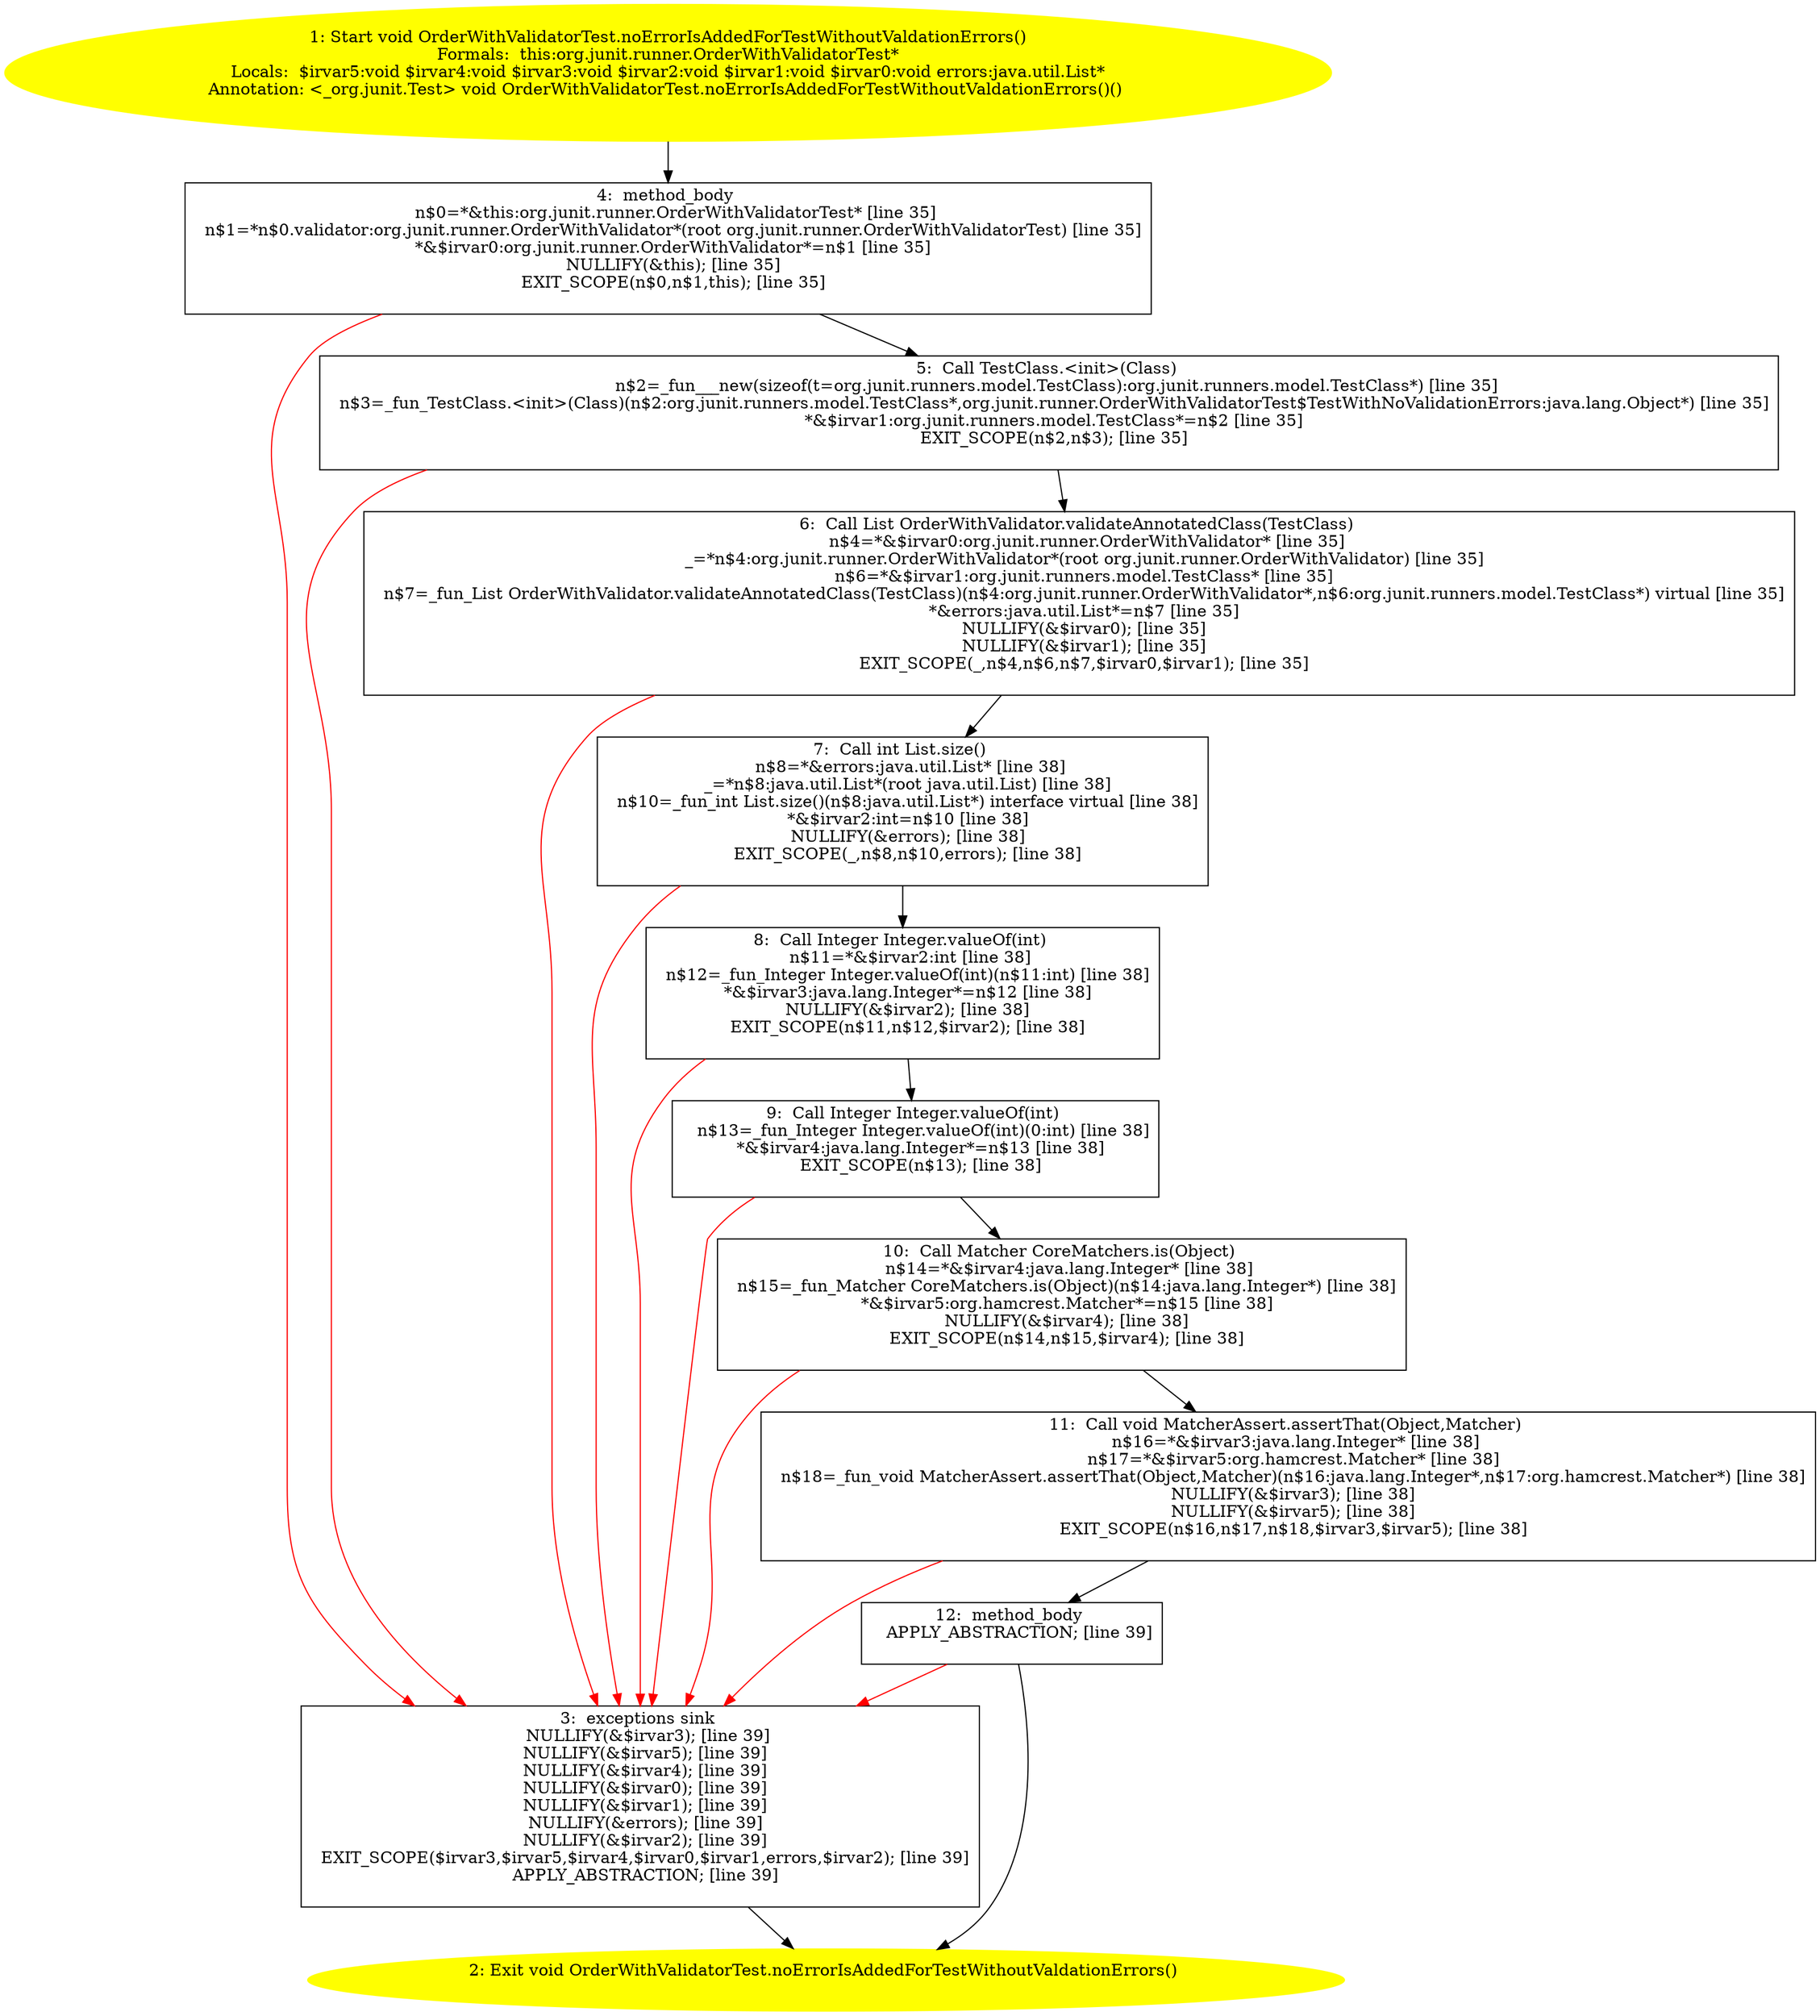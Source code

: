 /* @generated */
digraph cfg {
"org.junit.runner.OrderWithValidatorTest.noErrorIsAddedForTestWithoutValdationErrors():void.4d1431475ef252f5795feefe2426804e_1" [label="1: Start void OrderWithValidatorTest.noErrorIsAddedForTestWithoutValdationErrors()\nFormals:  this:org.junit.runner.OrderWithValidatorTest*\nLocals:  $irvar5:void $irvar4:void $irvar3:void $irvar2:void $irvar1:void $irvar0:void errors:java.util.List*\nAnnotation: <_org.junit.Test> void OrderWithValidatorTest.noErrorIsAddedForTestWithoutValdationErrors()() \n  " color=yellow style=filled]
	

	 "org.junit.runner.OrderWithValidatorTest.noErrorIsAddedForTestWithoutValdationErrors():void.4d1431475ef252f5795feefe2426804e_1" -> "org.junit.runner.OrderWithValidatorTest.noErrorIsAddedForTestWithoutValdationErrors():void.4d1431475ef252f5795feefe2426804e_4" ;
"org.junit.runner.OrderWithValidatorTest.noErrorIsAddedForTestWithoutValdationErrors():void.4d1431475ef252f5795feefe2426804e_2" [label="2: Exit void OrderWithValidatorTest.noErrorIsAddedForTestWithoutValdationErrors() \n  " color=yellow style=filled]
	

"org.junit.runner.OrderWithValidatorTest.noErrorIsAddedForTestWithoutValdationErrors():void.4d1431475ef252f5795feefe2426804e_3" [label="3:  exceptions sink \n   NULLIFY(&$irvar3); [line 39]\n  NULLIFY(&$irvar5); [line 39]\n  NULLIFY(&$irvar4); [line 39]\n  NULLIFY(&$irvar0); [line 39]\n  NULLIFY(&$irvar1); [line 39]\n  NULLIFY(&errors); [line 39]\n  NULLIFY(&$irvar2); [line 39]\n  EXIT_SCOPE($irvar3,$irvar5,$irvar4,$irvar0,$irvar1,errors,$irvar2); [line 39]\n  APPLY_ABSTRACTION; [line 39]\n " shape="box"]
	

	 "org.junit.runner.OrderWithValidatorTest.noErrorIsAddedForTestWithoutValdationErrors():void.4d1431475ef252f5795feefe2426804e_3" -> "org.junit.runner.OrderWithValidatorTest.noErrorIsAddedForTestWithoutValdationErrors():void.4d1431475ef252f5795feefe2426804e_2" ;
"org.junit.runner.OrderWithValidatorTest.noErrorIsAddedForTestWithoutValdationErrors():void.4d1431475ef252f5795feefe2426804e_4" [label="4:  method_body \n   n$0=*&this:org.junit.runner.OrderWithValidatorTest* [line 35]\n  n$1=*n$0.validator:org.junit.runner.OrderWithValidator*(root org.junit.runner.OrderWithValidatorTest) [line 35]\n  *&$irvar0:org.junit.runner.OrderWithValidator*=n$1 [line 35]\n  NULLIFY(&this); [line 35]\n  EXIT_SCOPE(n$0,n$1,this); [line 35]\n " shape="box"]
	

	 "org.junit.runner.OrderWithValidatorTest.noErrorIsAddedForTestWithoutValdationErrors():void.4d1431475ef252f5795feefe2426804e_4" -> "org.junit.runner.OrderWithValidatorTest.noErrorIsAddedForTestWithoutValdationErrors():void.4d1431475ef252f5795feefe2426804e_5" ;
	 "org.junit.runner.OrderWithValidatorTest.noErrorIsAddedForTestWithoutValdationErrors():void.4d1431475ef252f5795feefe2426804e_4" -> "org.junit.runner.OrderWithValidatorTest.noErrorIsAddedForTestWithoutValdationErrors():void.4d1431475ef252f5795feefe2426804e_3" [color="red" ];
"org.junit.runner.OrderWithValidatorTest.noErrorIsAddedForTestWithoutValdationErrors():void.4d1431475ef252f5795feefe2426804e_5" [label="5:  Call TestClass.<init>(Class) \n   n$2=_fun___new(sizeof(t=org.junit.runners.model.TestClass):org.junit.runners.model.TestClass*) [line 35]\n  n$3=_fun_TestClass.<init>(Class)(n$2:org.junit.runners.model.TestClass*,org.junit.runner.OrderWithValidatorTest$TestWithNoValidationErrors:java.lang.Object*) [line 35]\n  *&$irvar1:org.junit.runners.model.TestClass*=n$2 [line 35]\n  EXIT_SCOPE(n$2,n$3); [line 35]\n " shape="box"]
	

	 "org.junit.runner.OrderWithValidatorTest.noErrorIsAddedForTestWithoutValdationErrors():void.4d1431475ef252f5795feefe2426804e_5" -> "org.junit.runner.OrderWithValidatorTest.noErrorIsAddedForTestWithoutValdationErrors():void.4d1431475ef252f5795feefe2426804e_6" ;
	 "org.junit.runner.OrderWithValidatorTest.noErrorIsAddedForTestWithoutValdationErrors():void.4d1431475ef252f5795feefe2426804e_5" -> "org.junit.runner.OrderWithValidatorTest.noErrorIsAddedForTestWithoutValdationErrors():void.4d1431475ef252f5795feefe2426804e_3" [color="red" ];
"org.junit.runner.OrderWithValidatorTest.noErrorIsAddedForTestWithoutValdationErrors():void.4d1431475ef252f5795feefe2426804e_6" [label="6:  Call List OrderWithValidator.validateAnnotatedClass(TestClass) \n   n$4=*&$irvar0:org.junit.runner.OrderWithValidator* [line 35]\n  _=*n$4:org.junit.runner.OrderWithValidator*(root org.junit.runner.OrderWithValidator) [line 35]\n  n$6=*&$irvar1:org.junit.runners.model.TestClass* [line 35]\n  n$7=_fun_List OrderWithValidator.validateAnnotatedClass(TestClass)(n$4:org.junit.runner.OrderWithValidator*,n$6:org.junit.runners.model.TestClass*) virtual [line 35]\n  *&errors:java.util.List*=n$7 [line 35]\n  NULLIFY(&$irvar0); [line 35]\n  NULLIFY(&$irvar1); [line 35]\n  EXIT_SCOPE(_,n$4,n$6,n$7,$irvar0,$irvar1); [line 35]\n " shape="box"]
	

	 "org.junit.runner.OrderWithValidatorTest.noErrorIsAddedForTestWithoutValdationErrors():void.4d1431475ef252f5795feefe2426804e_6" -> "org.junit.runner.OrderWithValidatorTest.noErrorIsAddedForTestWithoutValdationErrors():void.4d1431475ef252f5795feefe2426804e_7" ;
	 "org.junit.runner.OrderWithValidatorTest.noErrorIsAddedForTestWithoutValdationErrors():void.4d1431475ef252f5795feefe2426804e_6" -> "org.junit.runner.OrderWithValidatorTest.noErrorIsAddedForTestWithoutValdationErrors():void.4d1431475ef252f5795feefe2426804e_3" [color="red" ];
"org.junit.runner.OrderWithValidatorTest.noErrorIsAddedForTestWithoutValdationErrors():void.4d1431475ef252f5795feefe2426804e_7" [label="7:  Call int List.size() \n   n$8=*&errors:java.util.List* [line 38]\n  _=*n$8:java.util.List*(root java.util.List) [line 38]\n  n$10=_fun_int List.size()(n$8:java.util.List*) interface virtual [line 38]\n  *&$irvar2:int=n$10 [line 38]\n  NULLIFY(&errors); [line 38]\n  EXIT_SCOPE(_,n$8,n$10,errors); [line 38]\n " shape="box"]
	

	 "org.junit.runner.OrderWithValidatorTest.noErrorIsAddedForTestWithoutValdationErrors():void.4d1431475ef252f5795feefe2426804e_7" -> "org.junit.runner.OrderWithValidatorTest.noErrorIsAddedForTestWithoutValdationErrors():void.4d1431475ef252f5795feefe2426804e_8" ;
	 "org.junit.runner.OrderWithValidatorTest.noErrorIsAddedForTestWithoutValdationErrors():void.4d1431475ef252f5795feefe2426804e_7" -> "org.junit.runner.OrderWithValidatorTest.noErrorIsAddedForTestWithoutValdationErrors():void.4d1431475ef252f5795feefe2426804e_3" [color="red" ];
"org.junit.runner.OrderWithValidatorTest.noErrorIsAddedForTestWithoutValdationErrors():void.4d1431475ef252f5795feefe2426804e_8" [label="8:  Call Integer Integer.valueOf(int) \n   n$11=*&$irvar2:int [line 38]\n  n$12=_fun_Integer Integer.valueOf(int)(n$11:int) [line 38]\n  *&$irvar3:java.lang.Integer*=n$12 [line 38]\n  NULLIFY(&$irvar2); [line 38]\n  EXIT_SCOPE(n$11,n$12,$irvar2); [line 38]\n " shape="box"]
	

	 "org.junit.runner.OrderWithValidatorTest.noErrorIsAddedForTestWithoutValdationErrors():void.4d1431475ef252f5795feefe2426804e_8" -> "org.junit.runner.OrderWithValidatorTest.noErrorIsAddedForTestWithoutValdationErrors():void.4d1431475ef252f5795feefe2426804e_9" ;
	 "org.junit.runner.OrderWithValidatorTest.noErrorIsAddedForTestWithoutValdationErrors():void.4d1431475ef252f5795feefe2426804e_8" -> "org.junit.runner.OrderWithValidatorTest.noErrorIsAddedForTestWithoutValdationErrors():void.4d1431475ef252f5795feefe2426804e_3" [color="red" ];
"org.junit.runner.OrderWithValidatorTest.noErrorIsAddedForTestWithoutValdationErrors():void.4d1431475ef252f5795feefe2426804e_9" [label="9:  Call Integer Integer.valueOf(int) \n   n$13=_fun_Integer Integer.valueOf(int)(0:int) [line 38]\n  *&$irvar4:java.lang.Integer*=n$13 [line 38]\n  EXIT_SCOPE(n$13); [line 38]\n " shape="box"]
	

	 "org.junit.runner.OrderWithValidatorTest.noErrorIsAddedForTestWithoutValdationErrors():void.4d1431475ef252f5795feefe2426804e_9" -> "org.junit.runner.OrderWithValidatorTest.noErrorIsAddedForTestWithoutValdationErrors():void.4d1431475ef252f5795feefe2426804e_10" ;
	 "org.junit.runner.OrderWithValidatorTest.noErrorIsAddedForTestWithoutValdationErrors():void.4d1431475ef252f5795feefe2426804e_9" -> "org.junit.runner.OrderWithValidatorTest.noErrorIsAddedForTestWithoutValdationErrors():void.4d1431475ef252f5795feefe2426804e_3" [color="red" ];
"org.junit.runner.OrderWithValidatorTest.noErrorIsAddedForTestWithoutValdationErrors():void.4d1431475ef252f5795feefe2426804e_10" [label="10:  Call Matcher CoreMatchers.is(Object) \n   n$14=*&$irvar4:java.lang.Integer* [line 38]\n  n$15=_fun_Matcher CoreMatchers.is(Object)(n$14:java.lang.Integer*) [line 38]\n  *&$irvar5:org.hamcrest.Matcher*=n$15 [line 38]\n  NULLIFY(&$irvar4); [line 38]\n  EXIT_SCOPE(n$14,n$15,$irvar4); [line 38]\n " shape="box"]
	

	 "org.junit.runner.OrderWithValidatorTest.noErrorIsAddedForTestWithoutValdationErrors():void.4d1431475ef252f5795feefe2426804e_10" -> "org.junit.runner.OrderWithValidatorTest.noErrorIsAddedForTestWithoutValdationErrors():void.4d1431475ef252f5795feefe2426804e_11" ;
	 "org.junit.runner.OrderWithValidatorTest.noErrorIsAddedForTestWithoutValdationErrors():void.4d1431475ef252f5795feefe2426804e_10" -> "org.junit.runner.OrderWithValidatorTest.noErrorIsAddedForTestWithoutValdationErrors():void.4d1431475ef252f5795feefe2426804e_3" [color="red" ];
"org.junit.runner.OrderWithValidatorTest.noErrorIsAddedForTestWithoutValdationErrors():void.4d1431475ef252f5795feefe2426804e_11" [label="11:  Call void MatcherAssert.assertThat(Object,Matcher) \n   n$16=*&$irvar3:java.lang.Integer* [line 38]\n  n$17=*&$irvar5:org.hamcrest.Matcher* [line 38]\n  n$18=_fun_void MatcherAssert.assertThat(Object,Matcher)(n$16:java.lang.Integer*,n$17:org.hamcrest.Matcher*) [line 38]\n  NULLIFY(&$irvar3); [line 38]\n  NULLIFY(&$irvar5); [line 38]\n  EXIT_SCOPE(n$16,n$17,n$18,$irvar3,$irvar5); [line 38]\n " shape="box"]
	

	 "org.junit.runner.OrderWithValidatorTest.noErrorIsAddedForTestWithoutValdationErrors():void.4d1431475ef252f5795feefe2426804e_11" -> "org.junit.runner.OrderWithValidatorTest.noErrorIsAddedForTestWithoutValdationErrors():void.4d1431475ef252f5795feefe2426804e_12" ;
	 "org.junit.runner.OrderWithValidatorTest.noErrorIsAddedForTestWithoutValdationErrors():void.4d1431475ef252f5795feefe2426804e_11" -> "org.junit.runner.OrderWithValidatorTest.noErrorIsAddedForTestWithoutValdationErrors():void.4d1431475ef252f5795feefe2426804e_3" [color="red" ];
"org.junit.runner.OrderWithValidatorTest.noErrorIsAddedForTestWithoutValdationErrors():void.4d1431475ef252f5795feefe2426804e_12" [label="12:  method_body \n   APPLY_ABSTRACTION; [line 39]\n " shape="box"]
	

	 "org.junit.runner.OrderWithValidatorTest.noErrorIsAddedForTestWithoutValdationErrors():void.4d1431475ef252f5795feefe2426804e_12" -> "org.junit.runner.OrderWithValidatorTest.noErrorIsAddedForTestWithoutValdationErrors():void.4d1431475ef252f5795feefe2426804e_2" ;
	 "org.junit.runner.OrderWithValidatorTest.noErrorIsAddedForTestWithoutValdationErrors():void.4d1431475ef252f5795feefe2426804e_12" -> "org.junit.runner.OrderWithValidatorTest.noErrorIsAddedForTestWithoutValdationErrors():void.4d1431475ef252f5795feefe2426804e_3" [color="red" ];
}
